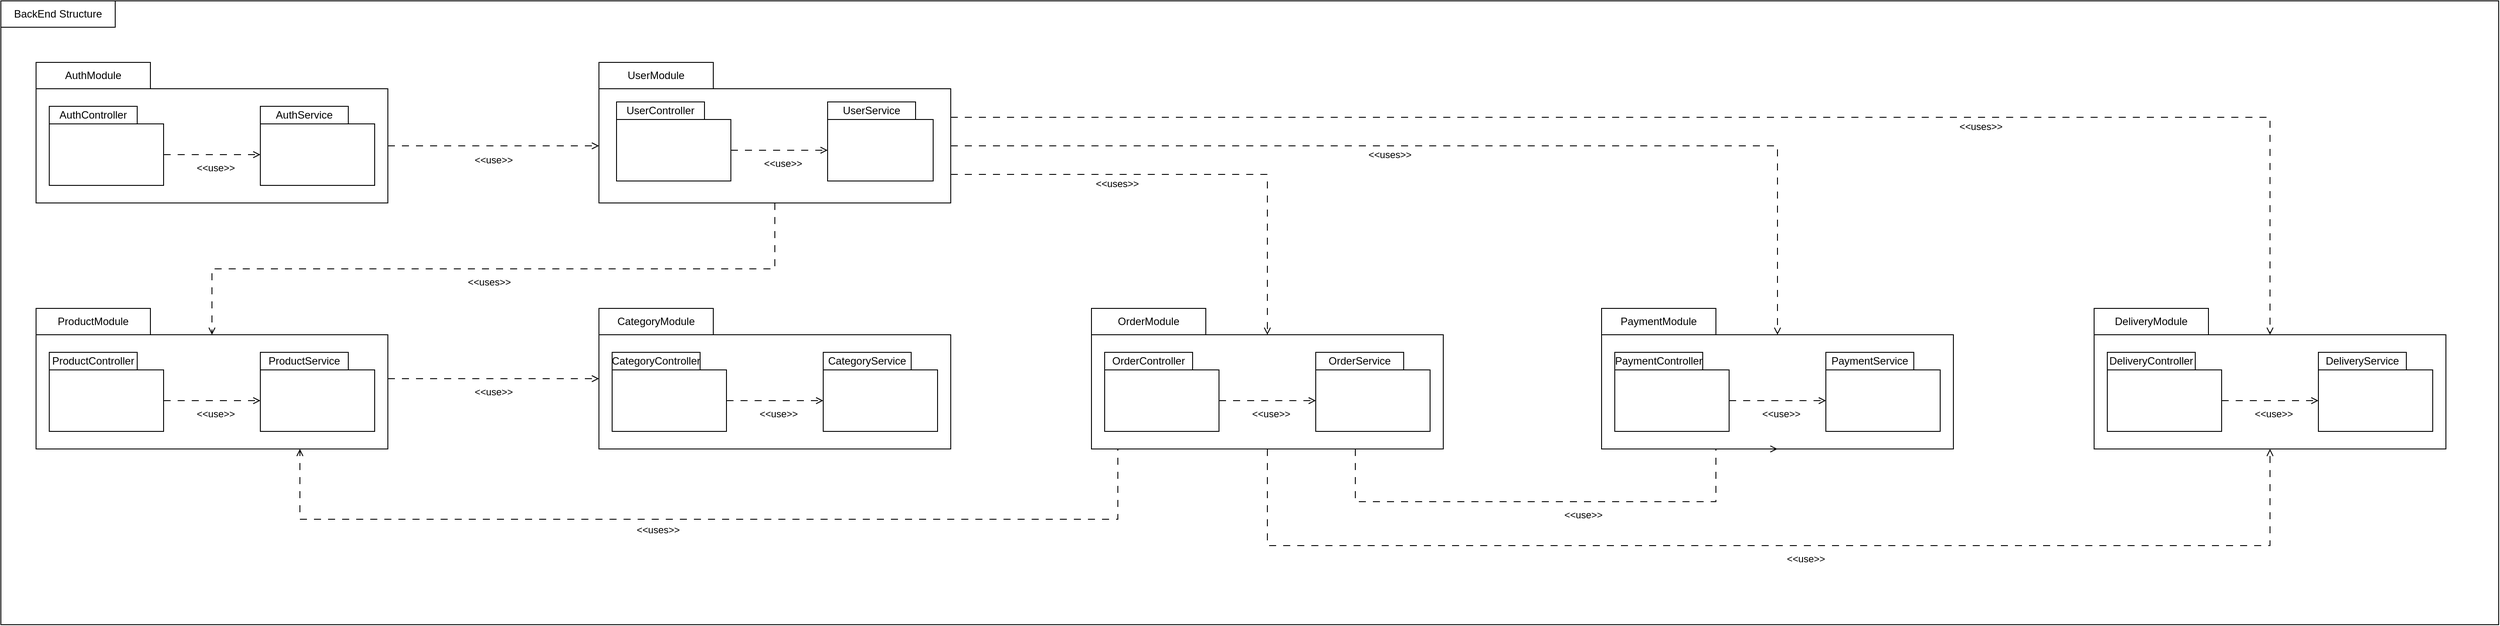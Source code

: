 <mxfile version="24.9.2">
  <diagram name="Page-1" id="mPM8BlAELtB1QPcIt9uX">
    <mxGraphModel dx="4037" dy="1613" grid="1" gridSize="10" guides="1" tooltips="1" connect="1" arrows="1" fold="1" page="1" pageScale="1" pageWidth="850" pageHeight="1100" math="0" shadow="0">
      <root>
        <mxCell id="0" />
        <mxCell id="1" parent="0" />
        <mxCell id="DPF2yrT6IQbbPqu1qaYU-75" value="" style="rounded=0;whiteSpace=wrap;html=1;fillColor=none;" parent="1" vertex="1">
          <mxGeometry x="-40" y="90" width="2840" height="710" as="geometry" />
        </mxCell>
        <mxCell id="DPF2yrT6IQbbPqu1qaYU-76" value="BackEnd Structure" style="rounded=0;whiteSpace=wrap;html=1;fillColor=none;" parent="1" vertex="1">
          <mxGeometry x="-40" y="90" width="130" height="30" as="geometry" />
        </mxCell>
        <mxCell id="od0rw37wtQDB377jg45--1" style="edgeStyle=orthogonalEdgeStyle;rounded=0;orthogonalLoop=1;jettySize=auto;html=1;exitX=1;exitY=0.5;exitDx=0;exitDy=0;entryX=0;entryY=0.5;entryDx=0;entryDy=0;dashed=1;dashPattern=8 8;endArrow=open;endFill=0;" parent="1" source="od0rw37wtQDB377jg45--3" edge="1">
          <mxGeometry relative="1" as="geometry">
            <mxPoint x="640" y="255" as="targetPoint" />
          </mxGeometry>
        </mxCell>
        <mxCell id="od0rw37wtQDB377jg45--2" value="&amp;lt;&amp;lt;use&amp;gt;&amp;gt;" style="edgeLabel;html=1;align=center;verticalAlign=middle;resizable=0;points=[];" parent="od0rw37wtQDB377jg45--1" vertex="1" connectable="0">
          <mxGeometry x="0.067" y="-5" relative="1" as="geometry">
            <mxPoint x="-8" y="10" as="offset" />
          </mxGeometry>
        </mxCell>
        <mxCell id="od0rw37wtQDB377jg45--3" value="" style="rounded=0;whiteSpace=wrap;html=1;fillColor=none;" parent="1" vertex="1">
          <mxGeometry y="190" width="400" height="130" as="geometry" />
        </mxCell>
        <mxCell id="od0rw37wtQDB377jg45--4" value="AuthModule" style="rounded=0;whiteSpace=wrap;html=1;fillColor=none;" parent="1" vertex="1">
          <mxGeometry y="160" width="130" height="30" as="geometry" />
        </mxCell>
        <mxCell id="od0rw37wtQDB377jg45--5" style="edgeStyle=orthogonalEdgeStyle;rounded=0;orthogonalLoop=1;jettySize=auto;html=1;exitX=1;exitY=0.5;exitDx=0;exitDy=0;entryX=0;entryY=0.5;entryDx=0;entryDy=0;dashed=1;dashPattern=8 8;endArrow=open;endFill=0;" parent="1" source="od0rw37wtQDB377jg45--7" target="od0rw37wtQDB377jg45--9" edge="1">
          <mxGeometry relative="1" as="geometry" />
        </mxCell>
        <mxCell id="od0rw37wtQDB377jg45--6" value="&amp;lt;&amp;lt;use&amp;gt;&amp;gt;" style="edgeLabel;html=1;align=center;verticalAlign=middle;resizable=0;points=[];" parent="od0rw37wtQDB377jg45--5" vertex="1" connectable="0">
          <mxGeometry x="0.061" relative="1" as="geometry">
            <mxPoint y="15" as="offset" />
          </mxGeometry>
        </mxCell>
        <mxCell id="od0rw37wtQDB377jg45--7" value="" style="rounded=0;whiteSpace=wrap;html=1;fillColor=none;" parent="1" vertex="1">
          <mxGeometry x="15" y="230" width="130" height="70" as="geometry" />
        </mxCell>
        <mxCell id="od0rw37wtQDB377jg45--8" value="Auth&lt;span style=&quot;background-color: initial;&quot;&gt;Controller&lt;/span&gt;" style="rounded=0;whiteSpace=wrap;html=1;fillColor=none;" parent="1" vertex="1">
          <mxGeometry x="15" y="210" width="100" height="20" as="geometry" />
        </mxCell>
        <mxCell id="od0rw37wtQDB377jg45--9" value="" style="rounded=0;whiteSpace=wrap;html=1;fillColor=none;" parent="1" vertex="1">
          <mxGeometry x="255" y="230" width="130" height="70" as="geometry" />
        </mxCell>
        <mxCell id="od0rw37wtQDB377jg45--10" value="AuthService" style="rounded=0;whiteSpace=wrap;html=1;fillColor=none;" parent="1" vertex="1">
          <mxGeometry x="255" y="210" width="100" height="20" as="geometry" />
        </mxCell>
        <mxCell id="od0rw37wtQDB377jg45--38" style="edgeStyle=orthogonalEdgeStyle;rounded=0;orthogonalLoop=1;jettySize=auto;html=1;exitX=0.5;exitY=1;exitDx=0;exitDy=0;entryX=0.5;entryY=0;entryDx=0;entryDy=0;dashed=1;dashPattern=8 8;endArrow=open;endFill=0;" parent="1" source="od0rw37wtQDB377jg45--11" target="od0rw37wtQDB377jg45--27" edge="1">
          <mxGeometry relative="1" as="geometry" />
        </mxCell>
        <mxCell id="od0rw37wtQDB377jg45--39" value="&amp;lt;&amp;lt;uses&amp;gt;&amp;gt;" style="edgeLabel;html=1;align=center;verticalAlign=middle;resizable=0;points=[];" parent="od0rw37wtQDB377jg45--38" vertex="1" connectable="0">
          <mxGeometry x="0.013" y="1" relative="1" as="geometry">
            <mxPoint y="14" as="offset" />
          </mxGeometry>
        </mxCell>
        <mxCell id="od0rw37wtQDB377jg45--11" value="" style="rounded=0;whiteSpace=wrap;html=1;fillColor=none;" parent="1" vertex="1">
          <mxGeometry x="640" y="190" width="400" height="130" as="geometry" />
        </mxCell>
        <mxCell id="od0rw37wtQDB377jg45--12" value="UserModule" style="rounded=0;whiteSpace=wrap;html=1;fillColor=none;" parent="1" vertex="1">
          <mxGeometry x="640" y="160" width="130" height="30" as="geometry" />
        </mxCell>
        <mxCell id="od0rw37wtQDB377jg45--13" style="edgeStyle=orthogonalEdgeStyle;rounded=0;orthogonalLoop=1;jettySize=auto;html=1;exitX=1;exitY=0.5;exitDx=0;exitDy=0;entryX=0;entryY=0.5;entryDx=0;entryDy=0;dashed=1;dashPattern=8 8;endArrow=open;endFill=0;" parent="1" source="od0rw37wtQDB377jg45--15" target="od0rw37wtQDB377jg45--17" edge="1">
          <mxGeometry relative="1" as="geometry" />
        </mxCell>
        <mxCell id="od0rw37wtQDB377jg45--14" value="&amp;lt;&amp;lt;use&amp;gt;&amp;gt;" style="edgeLabel;html=1;align=center;verticalAlign=middle;resizable=0;points=[];" parent="od0rw37wtQDB377jg45--13" vertex="1" connectable="0">
          <mxGeometry x="0.061" relative="1" as="geometry">
            <mxPoint y="15" as="offset" />
          </mxGeometry>
        </mxCell>
        <mxCell id="od0rw37wtQDB377jg45--15" value="" style="rounded=0;whiteSpace=wrap;html=1;fillColor=none;" parent="1" vertex="1">
          <mxGeometry x="660" y="225" width="130" height="70" as="geometry" />
        </mxCell>
        <mxCell id="od0rw37wtQDB377jg45--16" value="UserController" style="rounded=0;whiteSpace=wrap;html=1;fillColor=none;" parent="1" vertex="1">
          <mxGeometry x="660" y="205" width="100" height="20" as="geometry" />
        </mxCell>
        <mxCell id="od0rw37wtQDB377jg45--17" value="" style="rounded=0;whiteSpace=wrap;html=1;fillColor=none;" parent="1" vertex="1">
          <mxGeometry x="900" y="225" width="120" height="70" as="geometry" />
        </mxCell>
        <mxCell id="od0rw37wtQDB377jg45--18" value="UserService" style="rounded=0;whiteSpace=wrap;html=1;fillColor=none;" parent="1" vertex="1">
          <mxGeometry x="900" y="205" width="100" height="20" as="geometry" />
        </mxCell>
        <mxCell id="od0rw37wtQDB377jg45--19" value="" style="rounded=0;whiteSpace=wrap;html=1;fillColor=none;" parent="1" vertex="1">
          <mxGeometry x="640" y="470" width="400" height="130" as="geometry" />
        </mxCell>
        <mxCell id="od0rw37wtQDB377jg45--20" value="CategoryModule" style="rounded=0;whiteSpace=wrap;html=1;fillColor=none;" parent="1" vertex="1">
          <mxGeometry x="640" y="440" width="130" height="30" as="geometry" />
        </mxCell>
        <mxCell id="od0rw37wtQDB377jg45--21" style="edgeStyle=orthogonalEdgeStyle;rounded=0;orthogonalLoop=1;jettySize=auto;html=1;exitX=1;exitY=0.5;exitDx=0;exitDy=0;entryX=0;entryY=0.5;entryDx=0;entryDy=0;dashed=1;dashPattern=8 8;endArrow=open;endFill=0;" parent="1" source="od0rw37wtQDB377jg45--23" target="od0rw37wtQDB377jg45--25" edge="1">
          <mxGeometry relative="1" as="geometry" />
        </mxCell>
        <mxCell id="od0rw37wtQDB377jg45--22" value="&amp;lt;&amp;lt;use&amp;gt;&amp;gt;" style="edgeLabel;html=1;align=center;verticalAlign=middle;resizable=0;points=[];" parent="od0rw37wtQDB377jg45--21" vertex="1" connectable="0">
          <mxGeometry x="0.061" relative="1" as="geometry">
            <mxPoint y="15" as="offset" />
          </mxGeometry>
        </mxCell>
        <mxCell id="od0rw37wtQDB377jg45--23" value="" style="rounded=0;whiteSpace=wrap;html=1;fillColor=none;" parent="1" vertex="1">
          <mxGeometry x="655" y="510" width="130" height="70" as="geometry" />
        </mxCell>
        <mxCell id="od0rw37wtQDB377jg45--24" value="Category&lt;span style=&quot;background-color: initial;&quot;&gt;Controller&lt;/span&gt;" style="rounded=0;whiteSpace=wrap;html=1;fillColor=none;" parent="1" vertex="1">
          <mxGeometry x="655" y="490" width="100" height="20" as="geometry" />
        </mxCell>
        <mxCell id="od0rw37wtQDB377jg45--25" value="" style="rounded=0;whiteSpace=wrap;html=1;fillColor=none;" parent="1" vertex="1">
          <mxGeometry x="895" y="510" width="130" height="70" as="geometry" />
        </mxCell>
        <mxCell id="od0rw37wtQDB377jg45--26" value="CategoryService" style="rounded=0;whiteSpace=wrap;html=1;fillColor=none;" parent="1" vertex="1">
          <mxGeometry x="895" y="490" width="100" height="20" as="geometry" />
        </mxCell>
        <mxCell id="od0rw37wtQDB377jg45--27" value="" style="rounded=0;whiteSpace=wrap;html=1;fillColor=none;" parent="1" vertex="1">
          <mxGeometry y="470" width="400" height="130" as="geometry" />
        </mxCell>
        <mxCell id="od0rw37wtQDB377jg45--28" value="ProductModule" style="rounded=0;whiteSpace=wrap;html=1;fillColor=none;" parent="1" vertex="1">
          <mxGeometry y="440" width="130" height="30" as="geometry" />
        </mxCell>
        <mxCell id="od0rw37wtQDB377jg45--29" style="edgeStyle=orthogonalEdgeStyle;rounded=0;orthogonalLoop=1;jettySize=auto;html=1;exitX=1;exitY=0.5;exitDx=0;exitDy=0;entryX=0;entryY=0.5;entryDx=0;entryDy=0;dashed=1;dashPattern=8 8;endArrow=open;endFill=0;" parent="1" source="od0rw37wtQDB377jg45--31" target="od0rw37wtQDB377jg45--33" edge="1">
          <mxGeometry relative="1" as="geometry" />
        </mxCell>
        <mxCell id="od0rw37wtQDB377jg45--30" value="&amp;lt;&amp;lt;use&amp;gt;&amp;gt;" style="edgeLabel;html=1;align=center;verticalAlign=middle;resizable=0;points=[];" parent="od0rw37wtQDB377jg45--29" vertex="1" connectable="0">
          <mxGeometry x="0.061" relative="1" as="geometry">
            <mxPoint y="15" as="offset" />
          </mxGeometry>
        </mxCell>
        <mxCell id="od0rw37wtQDB377jg45--31" value="" style="rounded=0;whiteSpace=wrap;html=1;fillColor=none;" parent="1" vertex="1">
          <mxGeometry x="15" y="510" width="130" height="70" as="geometry" />
        </mxCell>
        <mxCell id="od0rw37wtQDB377jg45--32" value="&lt;span style=&quot;background-color: initial;&quot;&gt;ProductController&lt;/span&gt;" style="rounded=0;whiteSpace=wrap;html=1;fillColor=none;" parent="1" vertex="1">
          <mxGeometry x="15" y="490" width="100" height="20" as="geometry" />
        </mxCell>
        <mxCell id="od0rw37wtQDB377jg45--33" value="" style="rounded=0;whiteSpace=wrap;html=1;fillColor=none;" parent="1" vertex="1">
          <mxGeometry x="255" y="510" width="130" height="70" as="geometry" />
        </mxCell>
        <mxCell id="od0rw37wtQDB377jg45--34" value="ProductService" style="rounded=0;whiteSpace=wrap;html=1;fillColor=none;" parent="1" vertex="1">
          <mxGeometry x="255" y="490" width="100" height="20" as="geometry" />
        </mxCell>
        <mxCell id="od0rw37wtQDB377jg45--35" style="edgeStyle=orthogonalEdgeStyle;rounded=0;orthogonalLoop=1;jettySize=auto;html=1;exitX=1;exitY=0.5;exitDx=0;exitDy=0;entryX=0;entryY=0.5;entryDx=0;entryDy=0;dashed=1;dashPattern=8 8;endArrow=open;endFill=0;" parent="1" edge="1">
          <mxGeometry relative="1" as="geometry">
            <mxPoint x="400" y="520" as="sourcePoint" />
            <mxPoint x="640" y="520" as="targetPoint" />
          </mxGeometry>
        </mxCell>
        <mxCell id="od0rw37wtQDB377jg45--36" value="&amp;lt;&amp;lt;use&amp;gt;&amp;gt;" style="edgeLabel;html=1;align=center;verticalAlign=middle;resizable=0;points=[];" parent="od0rw37wtQDB377jg45--35" vertex="1" connectable="0">
          <mxGeometry x="0.067" y="-5" relative="1" as="geometry">
            <mxPoint x="-8" y="10" as="offset" />
          </mxGeometry>
        </mxCell>
        <mxCell id="cyqc8fmUgoTBw6mKZSQG-2" value="" style="rounded=0;whiteSpace=wrap;html=1;fillColor=none;" vertex="1" parent="1">
          <mxGeometry x="1200" y="470" width="400" height="130" as="geometry" />
        </mxCell>
        <mxCell id="cyqc8fmUgoTBw6mKZSQG-3" value="OrderModule" style="rounded=0;whiteSpace=wrap;html=1;fillColor=none;" vertex="1" parent="1">
          <mxGeometry x="1200" y="440" width="130" height="30" as="geometry" />
        </mxCell>
        <mxCell id="cyqc8fmUgoTBw6mKZSQG-4" style="edgeStyle=orthogonalEdgeStyle;rounded=0;orthogonalLoop=1;jettySize=auto;html=1;exitX=1;exitY=0.5;exitDx=0;exitDy=0;entryX=0;entryY=0.5;entryDx=0;entryDy=0;dashed=1;dashPattern=8 8;endArrow=open;endFill=0;" edge="1" parent="1" source="cyqc8fmUgoTBw6mKZSQG-6" target="cyqc8fmUgoTBw6mKZSQG-8">
          <mxGeometry relative="1" as="geometry" />
        </mxCell>
        <mxCell id="cyqc8fmUgoTBw6mKZSQG-5" value="&amp;lt;&amp;lt;use&amp;gt;&amp;gt;" style="edgeLabel;html=1;align=center;verticalAlign=middle;resizable=0;points=[];" vertex="1" connectable="0" parent="cyqc8fmUgoTBw6mKZSQG-4">
          <mxGeometry x="0.061" relative="1" as="geometry">
            <mxPoint y="15" as="offset" />
          </mxGeometry>
        </mxCell>
        <mxCell id="cyqc8fmUgoTBw6mKZSQG-6" value="" style="rounded=0;whiteSpace=wrap;html=1;fillColor=none;" vertex="1" parent="1">
          <mxGeometry x="1215" y="510" width="130" height="70" as="geometry" />
        </mxCell>
        <mxCell id="cyqc8fmUgoTBw6mKZSQG-7" value="&lt;span style=&quot;background-color: initial;&quot;&gt;OrderController&lt;/span&gt;" style="rounded=0;whiteSpace=wrap;html=1;fillColor=none;" vertex="1" parent="1">
          <mxGeometry x="1215" y="490" width="100" height="20" as="geometry" />
        </mxCell>
        <mxCell id="cyqc8fmUgoTBw6mKZSQG-8" value="" style="rounded=0;whiteSpace=wrap;html=1;fillColor=none;" vertex="1" parent="1">
          <mxGeometry x="1455" y="510" width="130" height="70" as="geometry" />
        </mxCell>
        <mxCell id="cyqc8fmUgoTBw6mKZSQG-9" value="OrderService" style="rounded=0;whiteSpace=wrap;html=1;fillColor=none;" vertex="1" parent="1">
          <mxGeometry x="1455" y="490" width="100" height="20" as="geometry" />
        </mxCell>
        <mxCell id="cyqc8fmUgoTBw6mKZSQG-10" value="" style="rounded=0;whiteSpace=wrap;html=1;fillColor=none;" vertex="1" parent="1">
          <mxGeometry x="1780" y="470" width="400" height="130" as="geometry" />
        </mxCell>
        <mxCell id="cyqc8fmUgoTBw6mKZSQG-11" value="PaymentModule" style="rounded=0;whiteSpace=wrap;html=1;fillColor=none;" vertex="1" parent="1">
          <mxGeometry x="1780" y="440" width="130" height="30" as="geometry" />
        </mxCell>
        <mxCell id="cyqc8fmUgoTBw6mKZSQG-12" style="edgeStyle=orthogonalEdgeStyle;rounded=0;orthogonalLoop=1;jettySize=auto;html=1;exitX=1;exitY=0.5;exitDx=0;exitDy=0;entryX=0;entryY=0.5;entryDx=0;entryDy=0;dashed=1;dashPattern=8 8;endArrow=open;endFill=0;" edge="1" parent="1" source="cyqc8fmUgoTBw6mKZSQG-14" target="cyqc8fmUgoTBw6mKZSQG-16">
          <mxGeometry relative="1" as="geometry" />
        </mxCell>
        <mxCell id="cyqc8fmUgoTBw6mKZSQG-13" value="&amp;lt;&amp;lt;use&amp;gt;&amp;gt;" style="edgeLabel;html=1;align=center;verticalAlign=middle;resizable=0;points=[];" vertex="1" connectable="0" parent="cyqc8fmUgoTBw6mKZSQG-12">
          <mxGeometry x="0.061" relative="1" as="geometry">
            <mxPoint y="15" as="offset" />
          </mxGeometry>
        </mxCell>
        <mxCell id="cyqc8fmUgoTBw6mKZSQG-14" value="" style="rounded=0;whiteSpace=wrap;html=1;fillColor=none;" vertex="1" parent="1">
          <mxGeometry x="1795" y="510" width="130" height="70" as="geometry" />
        </mxCell>
        <mxCell id="cyqc8fmUgoTBw6mKZSQG-15" value="Payment&lt;span style=&quot;background-color: initial;&quot;&gt;Controller&lt;/span&gt;" style="rounded=0;whiteSpace=wrap;html=1;fillColor=none;" vertex="1" parent="1">
          <mxGeometry x="1795" y="490" width="100" height="20" as="geometry" />
        </mxCell>
        <mxCell id="cyqc8fmUgoTBw6mKZSQG-16" value="" style="rounded=0;whiteSpace=wrap;html=1;fillColor=none;" vertex="1" parent="1">
          <mxGeometry x="2035" y="510" width="130" height="70" as="geometry" />
        </mxCell>
        <mxCell id="cyqc8fmUgoTBw6mKZSQG-17" value="PaymentService" style="rounded=0;whiteSpace=wrap;html=1;fillColor=none;" vertex="1" parent="1">
          <mxGeometry x="2035" y="490" width="100" height="20" as="geometry" />
        </mxCell>
        <mxCell id="cyqc8fmUgoTBw6mKZSQG-18" value="" style="rounded=0;whiteSpace=wrap;html=1;fillColor=none;" vertex="1" parent="1">
          <mxGeometry x="2340" y="470" width="400" height="130" as="geometry" />
        </mxCell>
        <mxCell id="cyqc8fmUgoTBw6mKZSQG-19" value="&lt;span class=&quot;a-size-base a-color-base&quot;&gt;Delivery&lt;/span&gt;Module" style="rounded=0;whiteSpace=wrap;html=1;fillColor=none;" vertex="1" parent="1">
          <mxGeometry x="2340" y="440" width="130" height="30" as="geometry" />
        </mxCell>
        <mxCell id="cyqc8fmUgoTBw6mKZSQG-20" style="edgeStyle=orthogonalEdgeStyle;rounded=0;orthogonalLoop=1;jettySize=auto;html=1;exitX=1;exitY=0.5;exitDx=0;exitDy=0;entryX=0;entryY=0.5;entryDx=0;entryDy=0;dashed=1;dashPattern=8 8;endArrow=open;endFill=0;" edge="1" parent="1" source="cyqc8fmUgoTBw6mKZSQG-22" target="cyqc8fmUgoTBw6mKZSQG-24">
          <mxGeometry relative="1" as="geometry" />
        </mxCell>
        <mxCell id="cyqc8fmUgoTBw6mKZSQG-21" value="&amp;lt;&amp;lt;use&amp;gt;&amp;gt;" style="edgeLabel;html=1;align=center;verticalAlign=middle;resizable=0;points=[];" vertex="1" connectable="0" parent="cyqc8fmUgoTBw6mKZSQG-20">
          <mxGeometry x="0.061" relative="1" as="geometry">
            <mxPoint y="15" as="offset" />
          </mxGeometry>
        </mxCell>
        <mxCell id="cyqc8fmUgoTBw6mKZSQG-22" value="" style="rounded=0;whiteSpace=wrap;html=1;fillColor=none;" vertex="1" parent="1">
          <mxGeometry x="2355" y="510" width="130" height="70" as="geometry" />
        </mxCell>
        <mxCell id="cyqc8fmUgoTBw6mKZSQG-23" value="Delivery&lt;span style=&quot;background-color: initial;&quot;&gt;Controller&lt;/span&gt;" style="rounded=0;whiteSpace=wrap;html=1;fillColor=none;" vertex="1" parent="1">
          <mxGeometry x="2355" y="490" width="100" height="20" as="geometry" />
        </mxCell>
        <mxCell id="cyqc8fmUgoTBw6mKZSQG-24" value="" style="rounded=0;whiteSpace=wrap;html=1;fillColor=none;" vertex="1" parent="1">
          <mxGeometry x="2595" y="510" width="130" height="70" as="geometry" />
        </mxCell>
        <mxCell id="cyqc8fmUgoTBw6mKZSQG-25" value="DeliveryService" style="rounded=0;whiteSpace=wrap;html=1;fillColor=none;" vertex="1" parent="1">
          <mxGeometry x="2595" y="490" width="100" height="20" as="geometry" />
        </mxCell>
        <mxCell id="cyqc8fmUgoTBw6mKZSQG-29" style="edgeStyle=orthogonalEdgeStyle;rounded=0;orthogonalLoop=1;jettySize=auto;html=1;exitX=1;exitY=0.75;exitDx=0;exitDy=0;entryX=0.5;entryY=0;entryDx=0;entryDy=0;dashed=1;dashPattern=8 8;endArrow=open;endFill=0;" edge="1" parent="1" source="od0rw37wtQDB377jg45--11" target="cyqc8fmUgoTBw6mKZSQG-2">
          <mxGeometry relative="1" as="geometry">
            <mxPoint x="850" y="330" as="sourcePoint" />
            <mxPoint x="210" y="480" as="targetPoint" />
          </mxGeometry>
        </mxCell>
        <mxCell id="cyqc8fmUgoTBw6mKZSQG-30" value="&amp;lt;&amp;lt;uses&amp;gt;&amp;gt;" style="edgeLabel;html=1;align=center;verticalAlign=middle;resizable=0;points=[];" vertex="1" connectable="0" parent="cyqc8fmUgoTBw6mKZSQG-29">
          <mxGeometry x="0.013" y="1" relative="1" as="geometry">
            <mxPoint x="-86" y="11" as="offset" />
          </mxGeometry>
        </mxCell>
        <mxCell id="cyqc8fmUgoTBw6mKZSQG-31" style="edgeStyle=orthogonalEdgeStyle;rounded=0;orthogonalLoop=1;jettySize=auto;html=1;exitX=1;exitY=0.5;exitDx=0;exitDy=0;dashed=1;dashPattern=8 8;endArrow=open;endFill=0;" edge="1" parent="1" source="od0rw37wtQDB377jg45--11" target="cyqc8fmUgoTBw6mKZSQG-10">
          <mxGeometry relative="1" as="geometry">
            <mxPoint x="1050" y="265" as="sourcePoint" />
            <mxPoint x="1340" y="480" as="targetPoint" />
          </mxGeometry>
        </mxCell>
        <mxCell id="cyqc8fmUgoTBw6mKZSQG-32" value="&amp;lt;&amp;lt;uses&amp;gt;&amp;gt;" style="edgeLabel;html=1;align=center;verticalAlign=middle;resizable=0;points=[];" vertex="1" connectable="0" parent="cyqc8fmUgoTBw6mKZSQG-31">
          <mxGeometry x="0.013" y="1" relative="1" as="geometry">
            <mxPoint x="-86" y="11" as="offset" />
          </mxGeometry>
        </mxCell>
        <mxCell id="cyqc8fmUgoTBw6mKZSQG-33" style="edgeStyle=orthogonalEdgeStyle;rounded=0;orthogonalLoop=1;jettySize=auto;html=1;dashed=1;dashPattern=8 8;endArrow=open;endFill=0;exitX=1;exitY=0.25;exitDx=0;exitDy=0;" edge="1" parent="1" source="od0rw37wtQDB377jg45--11" target="cyqc8fmUgoTBw6mKZSQG-18">
          <mxGeometry relative="1" as="geometry">
            <mxPoint x="1040" y="220" as="sourcePoint" />
            <mxPoint x="1850" y="480" as="targetPoint" />
          </mxGeometry>
        </mxCell>
        <mxCell id="cyqc8fmUgoTBw6mKZSQG-34" value="&amp;lt;&amp;lt;uses&amp;gt;&amp;gt;" style="edgeLabel;html=1;align=center;verticalAlign=middle;resizable=0;points=[];" vertex="1" connectable="0" parent="cyqc8fmUgoTBw6mKZSQG-33">
          <mxGeometry x="0.013" y="1" relative="1" as="geometry">
            <mxPoint x="286" y="11" as="offset" />
          </mxGeometry>
        </mxCell>
        <mxCell id="cyqc8fmUgoTBw6mKZSQG-35" style="edgeStyle=orthogonalEdgeStyle;rounded=0;orthogonalLoop=1;jettySize=auto;html=1;exitX=0.25;exitY=1;exitDx=0;exitDy=0;entryX=0.75;entryY=1;entryDx=0;entryDy=0;dashed=1;dashPattern=8 8;endArrow=open;endFill=0;" edge="1" parent="1" source="cyqc8fmUgoTBw6mKZSQG-2" target="od0rw37wtQDB377jg45--27">
          <mxGeometry relative="1" as="geometry">
            <mxPoint x="1130" y="650" as="sourcePoint" />
            <mxPoint x="1420" y="832" as="targetPoint" />
            <Array as="points">
              <mxPoint x="1230" y="680" />
              <mxPoint x="300" y="680" />
            </Array>
          </mxGeometry>
        </mxCell>
        <mxCell id="cyqc8fmUgoTBw6mKZSQG-36" value="&amp;lt;&amp;lt;uses&amp;gt;&amp;gt;" style="edgeLabel;html=1;align=center;verticalAlign=middle;resizable=0;points=[];" vertex="1" connectable="0" parent="cyqc8fmUgoTBw6mKZSQG-35">
          <mxGeometry x="0.013" y="1" relative="1" as="geometry">
            <mxPoint x="-86" y="11" as="offset" />
          </mxGeometry>
        </mxCell>
        <mxCell id="cyqc8fmUgoTBw6mKZSQG-41" style="edgeStyle=orthogonalEdgeStyle;rounded=0;orthogonalLoop=1;jettySize=auto;html=1;exitX=0.75;exitY=1;exitDx=0;exitDy=0;entryX=0.5;entryY=1;entryDx=0;entryDy=0;dashed=1;dashPattern=8 8;endArrow=open;endFill=0;" edge="1" parent="1" source="cyqc8fmUgoTBw6mKZSQG-2" target="cyqc8fmUgoTBw6mKZSQG-10">
          <mxGeometry relative="1" as="geometry">
            <mxPoint x="1865" y="555" as="sourcePoint" />
            <mxPoint x="1975" y="555" as="targetPoint" />
            <Array as="points">
              <mxPoint x="1500" y="660" />
              <mxPoint x="1910" y="660" />
            </Array>
          </mxGeometry>
        </mxCell>
        <mxCell id="cyqc8fmUgoTBw6mKZSQG-42" value="&amp;lt;&amp;lt;use&amp;gt;&amp;gt;" style="edgeLabel;html=1;align=center;verticalAlign=middle;resizable=0;points=[];" vertex="1" connectable="0" parent="cyqc8fmUgoTBw6mKZSQG-41">
          <mxGeometry x="0.061" relative="1" as="geometry">
            <mxPoint y="15" as="offset" />
          </mxGeometry>
        </mxCell>
        <mxCell id="cyqc8fmUgoTBw6mKZSQG-45" style="edgeStyle=orthogonalEdgeStyle;rounded=0;orthogonalLoop=1;jettySize=auto;html=1;exitX=0.5;exitY=1;exitDx=0;exitDy=0;entryX=0.5;entryY=1;entryDx=0;entryDy=0;dashed=1;dashPattern=8 8;endArrow=open;endFill=0;" edge="1" parent="1" source="cyqc8fmUgoTBw6mKZSQG-2" target="cyqc8fmUgoTBw6mKZSQG-18">
          <mxGeometry relative="1" as="geometry">
            <mxPoint x="2495" y="555" as="sourcePoint" />
            <mxPoint x="2605" y="555" as="targetPoint" />
            <Array as="points">
              <mxPoint x="1400" y="710" />
              <mxPoint x="2540" y="710" />
            </Array>
          </mxGeometry>
        </mxCell>
        <mxCell id="cyqc8fmUgoTBw6mKZSQG-46" value="&amp;lt;&amp;lt;use&amp;gt;&amp;gt;" style="edgeLabel;html=1;align=center;verticalAlign=middle;resizable=0;points=[];" vertex="1" connectable="0" parent="cyqc8fmUgoTBw6mKZSQG-45">
          <mxGeometry x="0.061" relative="1" as="geometry">
            <mxPoint y="15" as="offset" />
          </mxGeometry>
        </mxCell>
      </root>
    </mxGraphModel>
  </diagram>
</mxfile>
